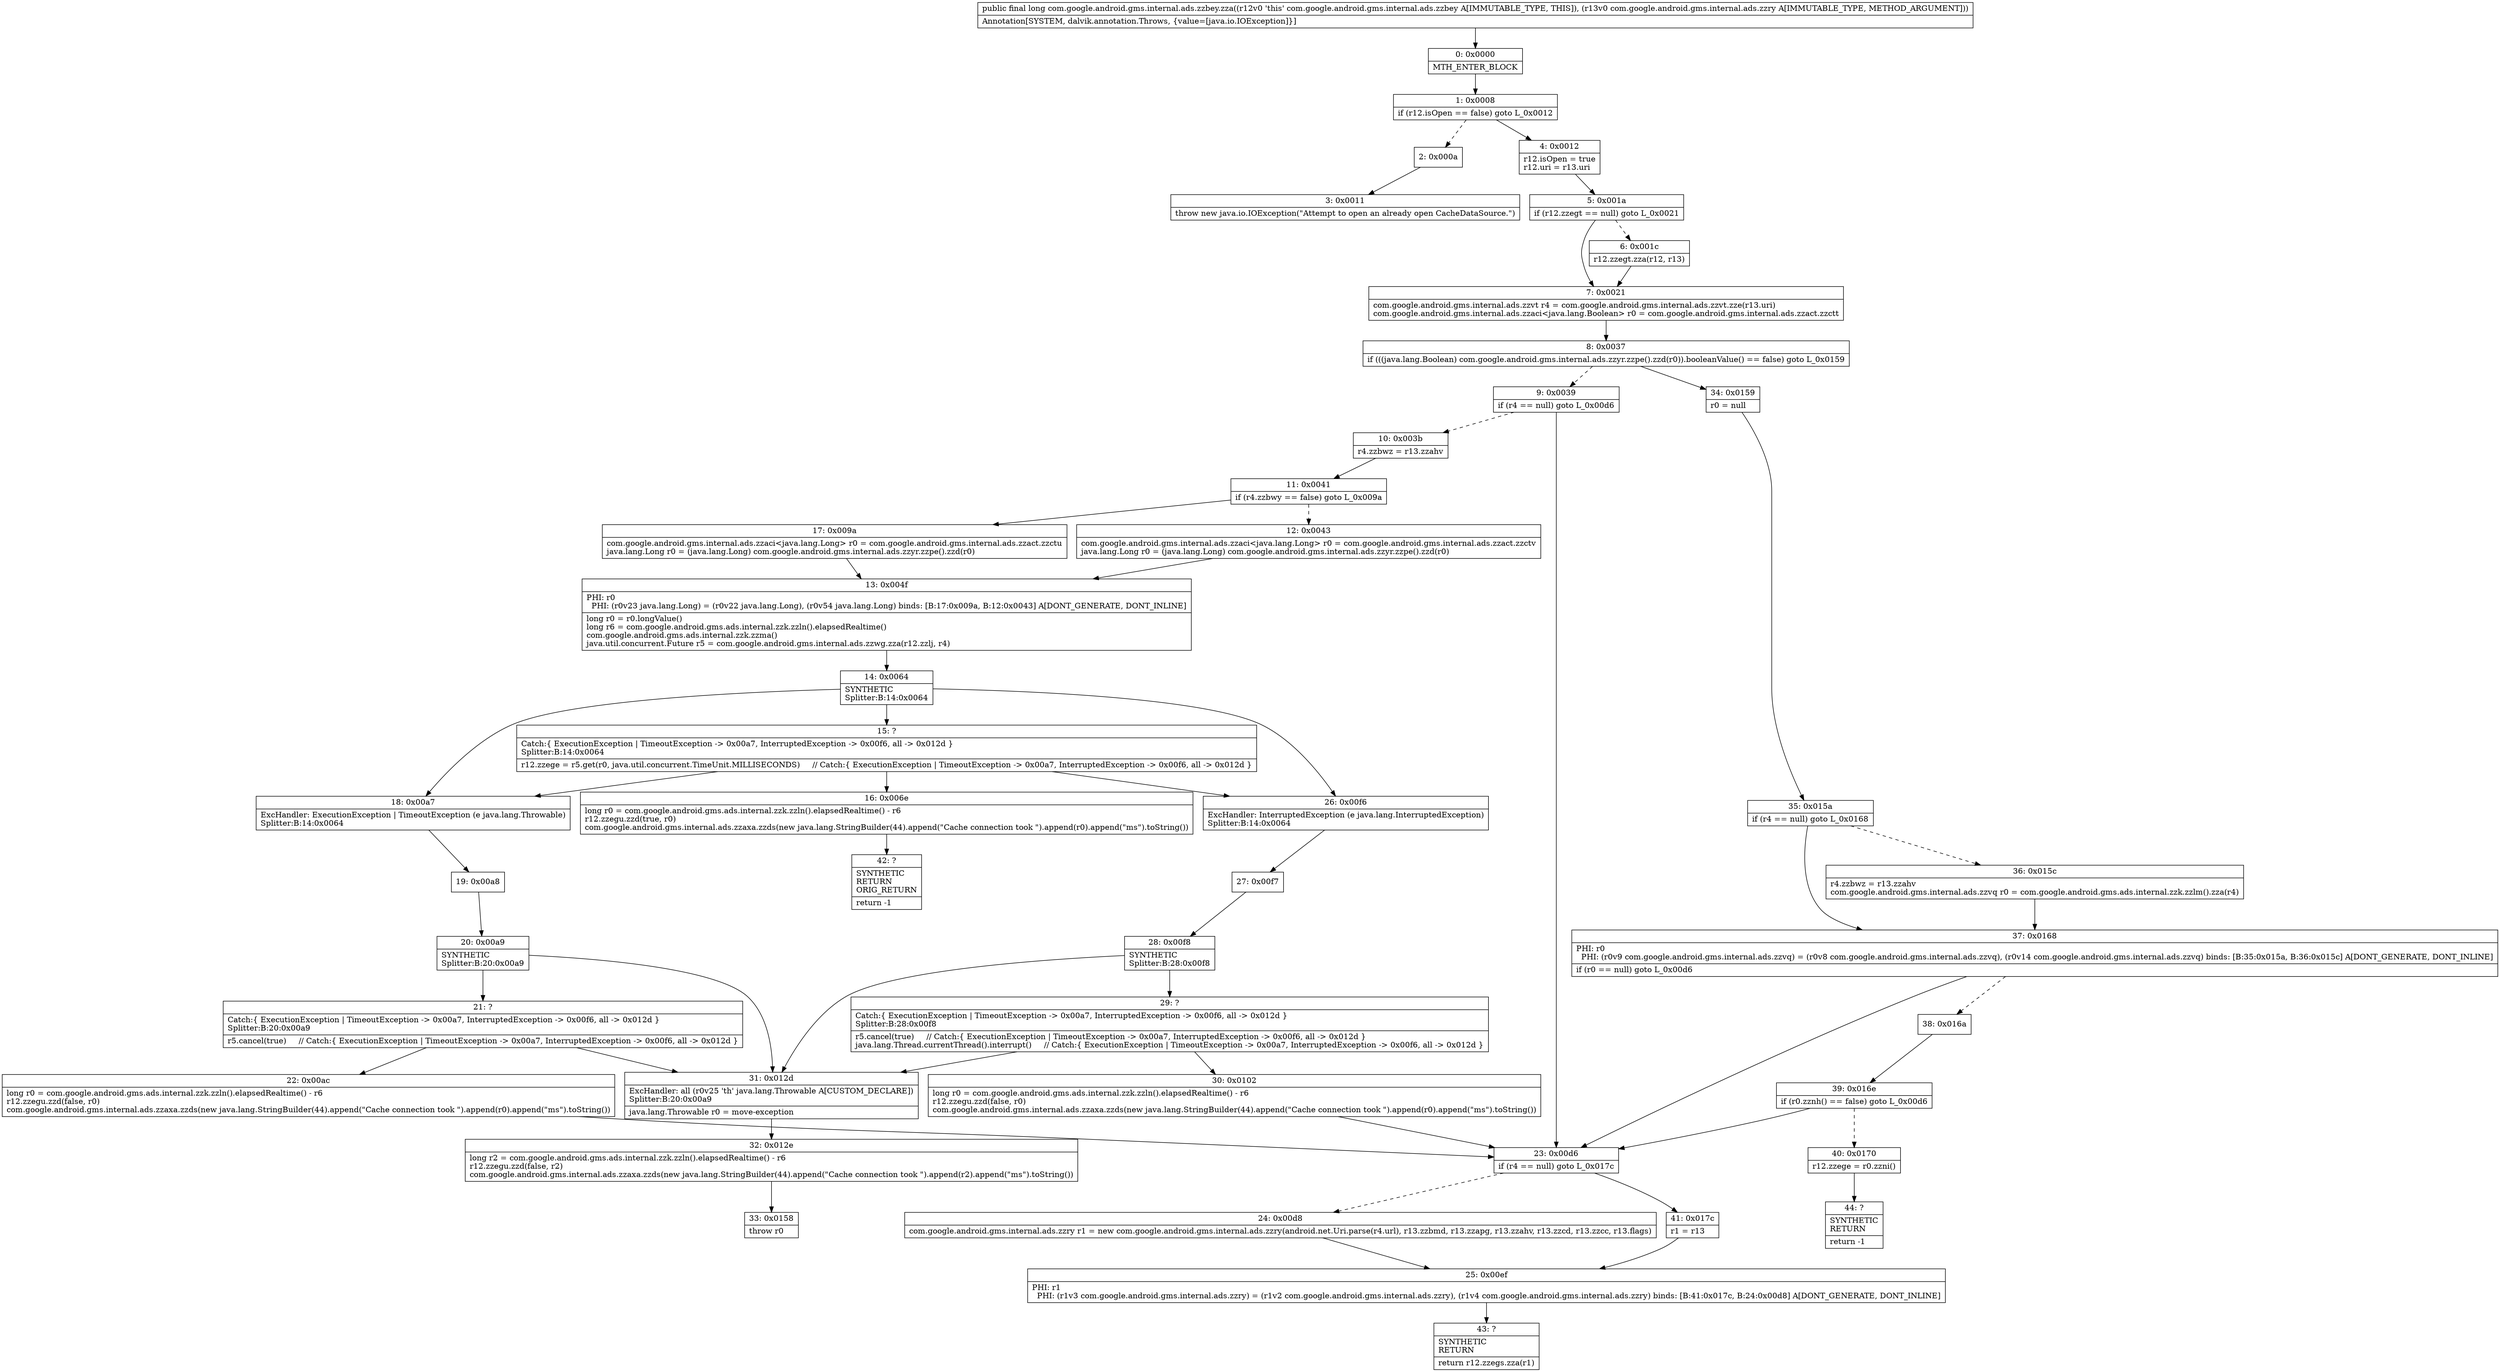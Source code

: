 digraph "CFG forcom.google.android.gms.internal.ads.zzbey.zza(Lcom\/google\/android\/gms\/internal\/ads\/zzry;)J" {
Node_0 [shape=record,label="{0\:\ 0x0000|MTH_ENTER_BLOCK\l}"];
Node_1 [shape=record,label="{1\:\ 0x0008|if (r12.isOpen == false) goto L_0x0012\l}"];
Node_2 [shape=record,label="{2\:\ 0x000a}"];
Node_3 [shape=record,label="{3\:\ 0x0011|throw new java.io.IOException(\"Attempt to open an already open CacheDataSource.\")\l}"];
Node_4 [shape=record,label="{4\:\ 0x0012|r12.isOpen = true\lr12.uri = r13.uri\l}"];
Node_5 [shape=record,label="{5\:\ 0x001a|if (r12.zzegt == null) goto L_0x0021\l}"];
Node_6 [shape=record,label="{6\:\ 0x001c|r12.zzegt.zza(r12, r13)\l}"];
Node_7 [shape=record,label="{7\:\ 0x0021|com.google.android.gms.internal.ads.zzvt r4 = com.google.android.gms.internal.ads.zzvt.zze(r13.uri)\lcom.google.android.gms.internal.ads.zzaci\<java.lang.Boolean\> r0 = com.google.android.gms.internal.ads.zzact.zzctt\l}"];
Node_8 [shape=record,label="{8\:\ 0x0037|if (((java.lang.Boolean) com.google.android.gms.internal.ads.zzyr.zzpe().zzd(r0)).booleanValue() == false) goto L_0x0159\l}"];
Node_9 [shape=record,label="{9\:\ 0x0039|if (r4 == null) goto L_0x00d6\l}"];
Node_10 [shape=record,label="{10\:\ 0x003b|r4.zzbwz = r13.zzahv\l}"];
Node_11 [shape=record,label="{11\:\ 0x0041|if (r4.zzbwy == false) goto L_0x009a\l}"];
Node_12 [shape=record,label="{12\:\ 0x0043|com.google.android.gms.internal.ads.zzaci\<java.lang.Long\> r0 = com.google.android.gms.internal.ads.zzact.zzctv\ljava.lang.Long r0 = (java.lang.Long) com.google.android.gms.internal.ads.zzyr.zzpe().zzd(r0)\l}"];
Node_13 [shape=record,label="{13\:\ 0x004f|PHI: r0 \l  PHI: (r0v23 java.lang.Long) = (r0v22 java.lang.Long), (r0v54 java.lang.Long) binds: [B:17:0x009a, B:12:0x0043] A[DONT_GENERATE, DONT_INLINE]\l|long r0 = r0.longValue()\llong r6 = com.google.android.gms.ads.internal.zzk.zzln().elapsedRealtime()\lcom.google.android.gms.ads.internal.zzk.zzma()\ljava.util.concurrent.Future r5 = com.google.android.gms.internal.ads.zzwg.zza(r12.zzlj, r4)\l}"];
Node_14 [shape=record,label="{14\:\ 0x0064|SYNTHETIC\lSplitter:B:14:0x0064\l}"];
Node_15 [shape=record,label="{15\:\ ?|Catch:\{ ExecutionException \| TimeoutException \-\> 0x00a7, InterruptedException \-\> 0x00f6, all \-\> 0x012d \}\lSplitter:B:14:0x0064\l|r12.zzege = r5.get(r0, java.util.concurrent.TimeUnit.MILLISECONDS)     \/\/ Catch:\{ ExecutionException \| TimeoutException \-\> 0x00a7, InterruptedException \-\> 0x00f6, all \-\> 0x012d \}\l}"];
Node_16 [shape=record,label="{16\:\ 0x006e|long r0 = com.google.android.gms.ads.internal.zzk.zzln().elapsedRealtime() \- r6\lr12.zzegu.zzd(true, r0)\lcom.google.android.gms.internal.ads.zzaxa.zzds(new java.lang.StringBuilder(44).append(\"Cache connection took \").append(r0).append(\"ms\").toString())\l}"];
Node_17 [shape=record,label="{17\:\ 0x009a|com.google.android.gms.internal.ads.zzaci\<java.lang.Long\> r0 = com.google.android.gms.internal.ads.zzact.zzctu\ljava.lang.Long r0 = (java.lang.Long) com.google.android.gms.internal.ads.zzyr.zzpe().zzd(r0)\l}"];
Node_18 [shape=record,label="{18\:\ 0x00a7|ExcHandler: ExecutionException \| TimeoutException (e java.lang.Throwable)\lSplitter:B:14:0x0064\l}"];
Node_19 [shape=record,label="{19\:\ 0x00a8}"];
Node_20 [shape=record,label="{20\:\ 0x00a9|SYNTHETIC\lSplitter:B:20:0x00a9\l}"];
Node_21 [shape=record,label="{21\:\ ?|Catch:\{ ExecutionException \| TimeoutException \-\> 0x00a7, InterruptedException \-\> 0x00f6, all \-\> 0x012d \}\lSplitter:B:20:0x00a9\l|r5.cancel(true)     \/\/ Catch:\{ ExecutionException \| TimeoutException \-\> 0x00a7, InterruptedException \-\> 0x00f6, all \-\> 0x012d \}\l}"];
Node_22 [shape=record,label="{22\:\ 0x00ac|long r0 = com.google.android.gms.ads.internal.zzk.zzln().elapsedRealtime() \- r6\lr12.zzegu.zzd(false, r0)\lcom.google.android.gms.internal.ads.zzaxa.zzds(new java.lang.StringBuilder(44).append(\"Cache connection took \").append(r0).append(\"ms\").toString())\l}"];
Node_23 [shape=record,label="{23\:\ 0x00d6|if (r4 == null) goto L_0x017c\l}"];
Node_24 [shape=record,label="{24\:\ 0x00d8|com.google.android.gms.internal.ads.zzry r1 = new com.google.android.gms.internal.ads.zzry(android.net.Uri.parse(r4.url), r13.zzbmd, r13.zzapg, r13.zzahv, r13.zzcd, r13.zzcc, r13.flags)\l}"];
Node_25 [shape=record,label="{25\:\ 0x00ef|PHI: r1 \l  PHI: (r1v3 com.google.android.gms.internal.ads.zzry) = (r1v2 com.google.android.gms.internal.ads.zzry), (r1v4 com.google.android.gms.internal.ads.zzry) binds: [B:41:0x017c, B:24:0x00d8] A[DONT_GENERATE, DONT_INLINE]\l}"];
Node_26 [shape=record,label="{26\:\ 0x00f6|ExcHandler: InterruptedException (e java.lang.InterruptedException)\lSplitter:B:14:0x0064\l}"];
Node_27 [shape=record,label="{27\:\ 0x00f7}"];
Node_28 [shape=record,label="{28\:\ 0x00f8|SYNTHETIC\lSplitter:B:28:0x00f8\l}"];
Node_29 [shape=record,label="{29\:\ ?|Catch:\{ ExecutionException \| TimeoutException \-\> 0x00a7, InterruptedException \-\> 0x00f6, all \-\> 0x012d \}\lSplitter:B:28:0x00f8\l|r5.cancel(true)     \/\/ Catch:\{ ExecutionException \| TimeoutException \-\> 0x00a7, InterruptedException \-\> 0x00f6, all \-\> 0x012d \}\ljava.lang.Thread.currentThread().interrupt()     \/\/ Catch:\{ ExecutionException \| TimeoutException \-\> 0x00a7, InterruptedException \-\> 0x00f6, all \-\> 0x012d \}\l}"];
Node_30 [shape=record,label="{30\:\ 0x0102|long r0 = com.google.android.gms.ads.internal.zzk.zzln().elapsedRealtime() \- r6\lr12.zzegu.zzd(false, r0)\lcom.google.android.gms.internal.ads.zzaxa.zzds(new java.lang.StringBuilder(44).append(\"Cache connection took \").append(r0).append(\"ms\").toString())\l}"];
Node_31 [shape=record,label="{31\:\ 0x012d|ExcHandler: all (r0v25 'th' java.lang.Throwable A[CUSTOM_DECLARE])\lSplitter:B:20:0x00a9\l|java.lang.Throwable r0 = move\-exception\l}"];
Node_32 [shape=record,label="{32\:\ 0x012e|long r2 = com.google.android.gms.ads.internal.zzk.zzln().elapsedRealtime() \- r6\lr12.zzegu.zzd(false, r2)\lcom.google.android.gms.internal.ads.zzaxa.zzds(new java.lang.StringBuilder(44).append(\"Cache connection took \").append(r2).append(\"ms\").toString())\l}"];
Node_33 [shape=record,label="{33\:\ 0x0158|throw r0\l}"];
Node_34 [shape=record,label="{34\:\ 0x0159|r0 = null\l}"];
Node_35 [shape=record,label="{35\:\ 0x015a|if (r4 == null) goto L_0x0168\l}"];
Node_36 [shape=record,label="{36\:\ 0x015c|r4.zzbwz = r13.zzahv\lcom.google.android.gms.internal.ads.zzvq r0 = com.google.android.gms.ads.internal.zzk.zzlm().zza(r4)\l}"];
Node_37 [shape=record,label="{37\:\ 0x0168|PHI: r0 \l  PHI: (r0v9 com.google.android.gms.internal.ads.zzvq) = (r0v8 com.google.android.gms.internal.ads.zzvq), (r0v14 com.google.android.gms.internal.ads.zzvq) binds: [B:35:0x015a, B:36:0x015c] A[DONT_GENERATE, DONT_INLINE]\l|if (r0 == null) goto L_0x00d6\l}"];
Node_38 [shape=record,label="{38\:\ 0x016a}"];
Node_39 [shape=record,label="{39\:\ 0x016e|if (r0.zznh() == false) goto L_0x00d6\l}"];
Node_40 [shape=record,label="{40\:\ 0x0170|r12.zzege = r0.zzni()\l}"];
Node_41 [shape=record,label="{41\:\ 0x017c|r1 = r13\l}"];
Node_42 [shape=record,label="{42\:\ ?|SYNTHETIC\lRETURN\lORIG_RETURN\l|return \-1\l}"];
Node_43 [shape=record,label="{43\:\ ?|SYNTHETIC\lRETURN\l|return r12.zzegs.zza(r1)\l}"];
Node_44 [shape=record,label="{44\:\ ?|SYNTHETIC\lRETURN\l|return \-1\l}"];
MethodNode[shape=record,label="{public final long com.google.android.gms.internal.ads.zzbey.zza((r12v0 'this' com.google.android.gms.internal.ads.zzbey A[IMMUTABLE_TYPE, THIS]), (r13v0 com.google.android.gms.internal.ads.zzry A[IMMUTABLE_TYPE, METHOD_ARGUMENT]))  | Annotation[SYSTEM, dalvik.annotation.Throws, \{value=[java.io.IOException]\}]\l}"];
MethodNode -> Node_0;
Node_0 -> Node_1;
Node_1 -> Node_2[style=dashed];
Node_1 -> Node_4;
Node_2 -> Node_3;
Node_4 -> Node_5;
Node_5 -> Node_6[style=dashed];
Node_5 -> Node_7;
Node_6 -> Node_7;
Node_7 -> Node_8;
Node_8 -> Node_9[style=dashed];
Node_8 -> Node_34;
Node_9 -> Node_10[style=dashed];
Node_9 -> Node_23;
Node_10 -> Node_11;
Node_11 -> Node_12[style=dashed];
Node_11 -> Node_17;
Node_12 -> Node_13;
Node_13 -> Node_14;
Node_14 -> Node_15;
Node_14 -> Node_18;
Node_14 -> Node_26;
Node_15 -> Node_16;
Node_15 -> Node_18;
Node_15 -> Node_26;
Node_16 -> Node_42;
Node_17 -> Node_13;
Node_18 -> Node_19;
Node_19 -> Node_20;
Node_20 -> Node_21;
Node_20 -> Node_31;
Node_21 -> Node_22;
Node_21 -> Node_31;
Node_22 -> Node_23;
Node_23 -> Node_24[style=dashed];
Node_23 -> Node_41;
Node_24 -> Node_25;
Node_25 -> Node_43;
Node_26 -> Node_27;
Node_27 -> Node_28;
Node_28 -> Node_29;
Node_28 -> Node_31;
Node_29 -> Node_30;
Node_29 -> Node_31;
Node_30 -> Node_23;
Node_31 -> Node_32;
Node_32 -> Node_33;
Node_34 -> Node_35;
Node_35 -> Node_36[style=dashed];
Node_35 -> Node_37;
Node_36 -> Node_37;
Node_37 -> Node_23;
Node_37 -> Node_38[style=dashed];
Node_38 -> Node_39;
Node_39 -> Node_23;
Node_39 -> Node_40[style=dashed];
Node_40 -> Node_44;
Node_41 -> Node_25;
}

